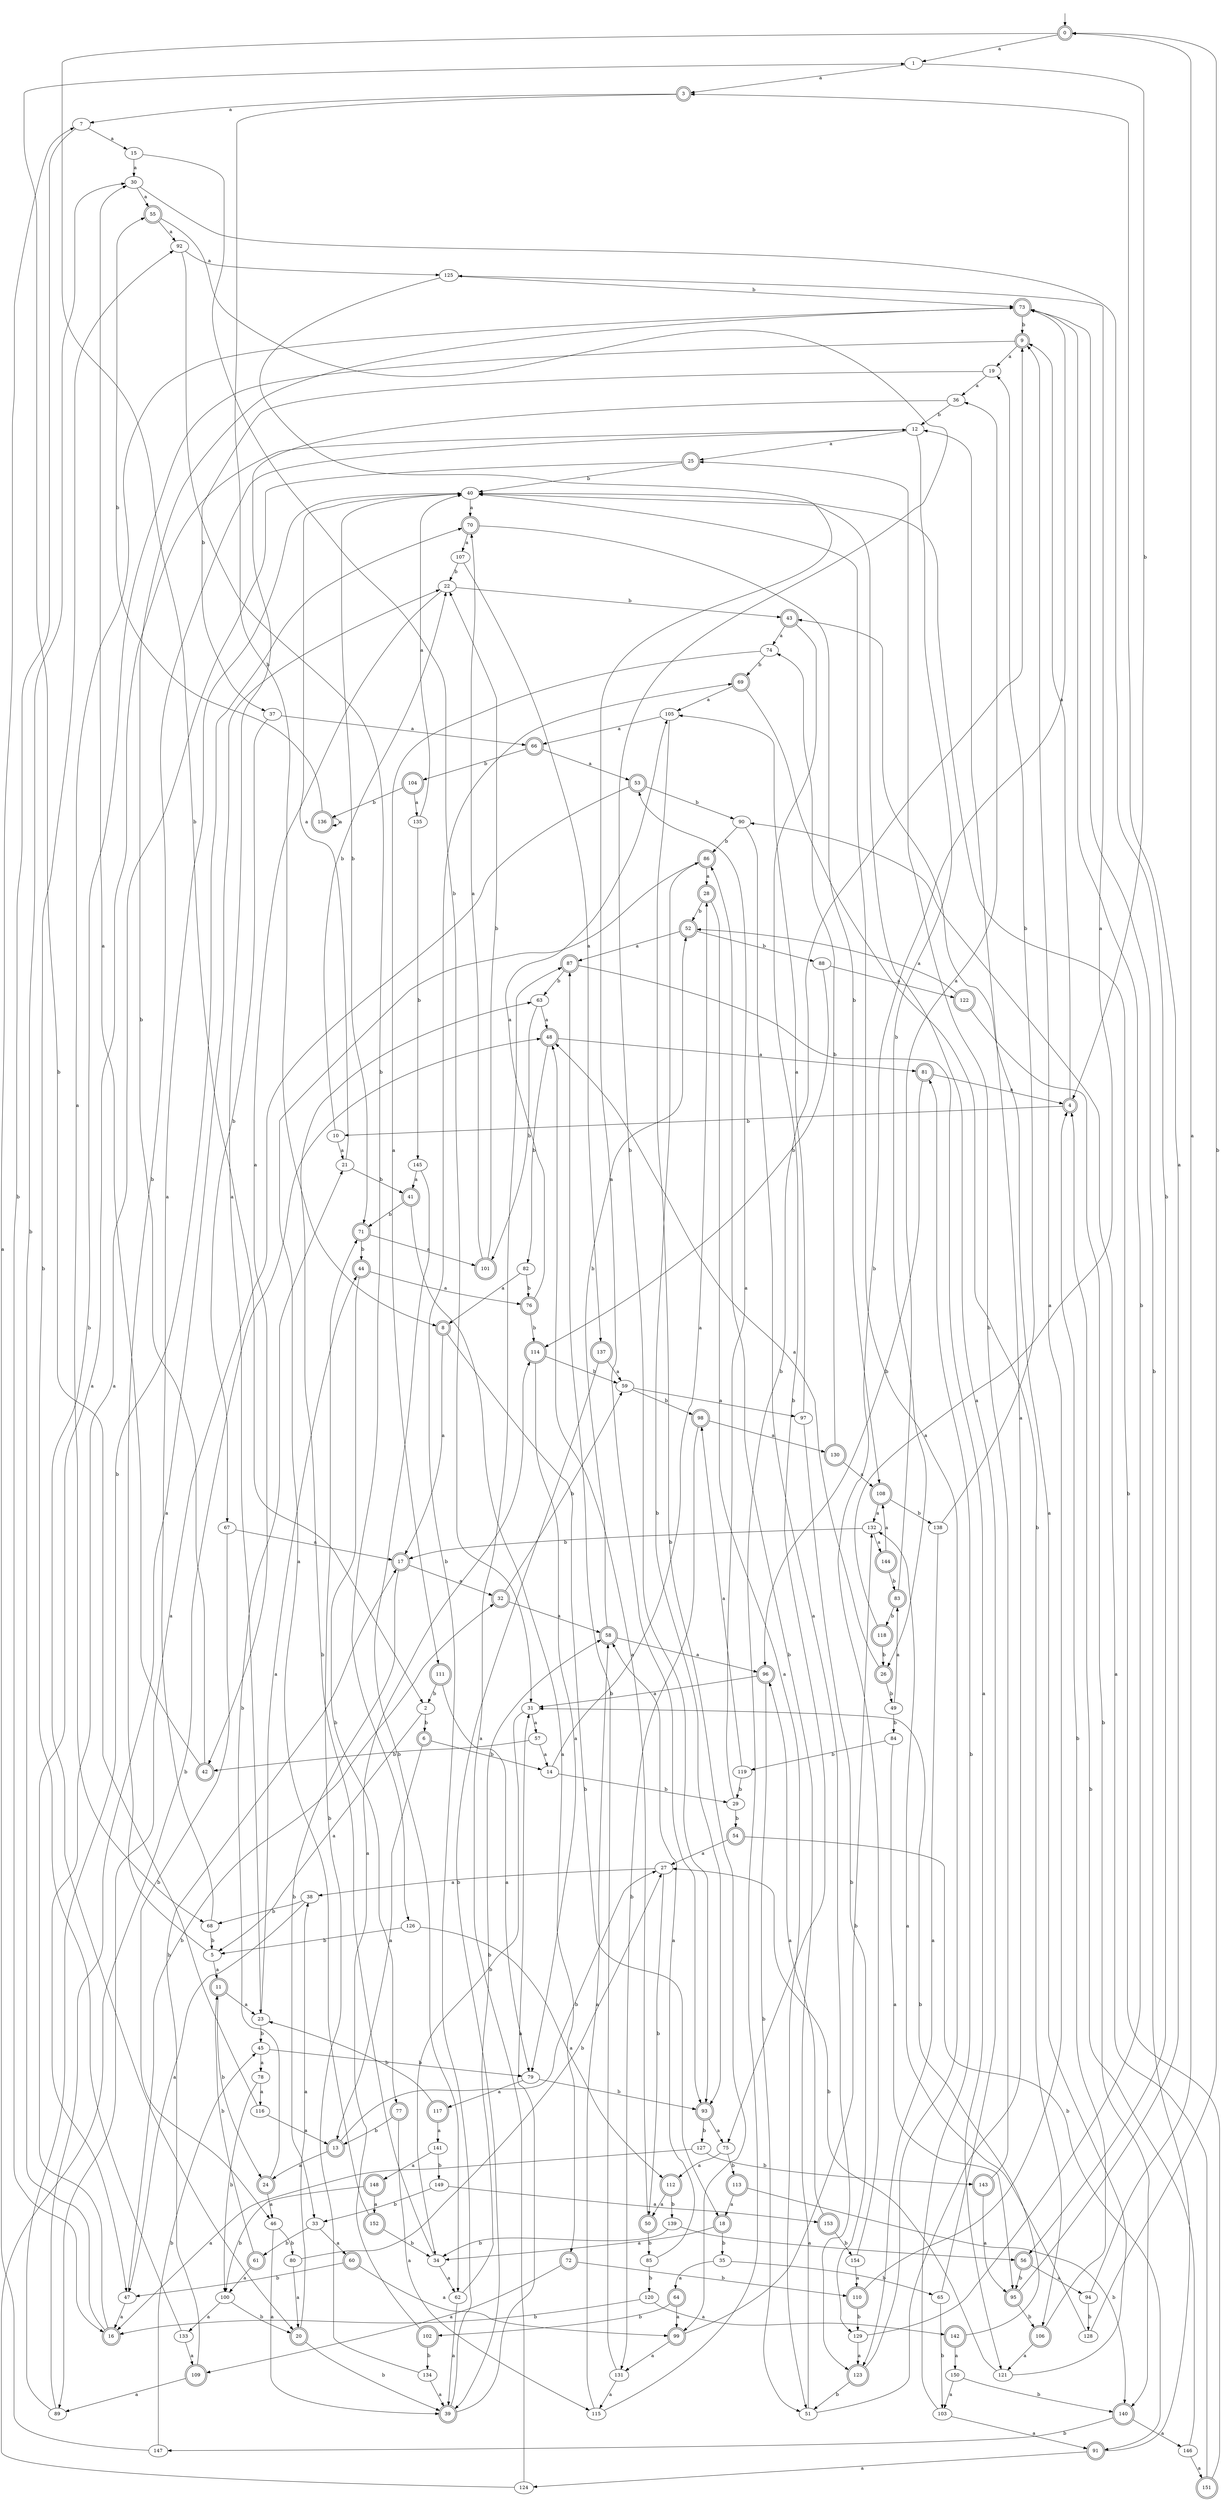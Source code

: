 digraph RandomDFA {
  __start0 [label="", shape=none];
  __start0 -> 0 [label=""];
  0 [shape=circle] [shape=doublecircle]
  0 -> 1 [label="a"]
  0 -> 2 [label="b"]
  1
  1 -> 3 [label="a"]
  1 -> 4 [label="b"]
  2
  2 -> 5 [label="a"]
  2 -> 6 [label="b"]
  3 [shape=doublecircle]
  3 -> 7 [label="a"]
  3 -> 8 [label="b"]
  4 [shape=doublecircle]
  4 -> 9 [label="a"]
  4 -> 10 [label="b"]
  5
  5 -> 11 [label="a"]
  5 -> 12 [label="b"]
  6 [shape=doublecircle]
  6 -> 13 [label="a"]
  6 -> 14 [label="b"]
  7
  7 -> 15 [label="a"]
  7 -> 16 [label="b"]
  8 [shape=doublecircle]
  8 -> 17 [label="a"]
  8 -> 18 [label="b"]
  9 [shape=doublecircle]
  9 -> 19 [label="a"]
  9 -> 20 [label="b"]
  10
  10 -> 21 [label="a"]
  10 -> 22 [label="b"]
  11 [shape=doublecircle]
  11 -> 23 [label="a"]
  11 -> 24 [label="b"]
  12
  12 -> 25 [label="a"]
  12 -> 26 [label="b"]
  13 [shape=doublecircle]
  13 -> 24 [label="a"]
  13 -> 27 [label="b"]
  14
  14 -> 28 [label="a"]
  14 -> 29 [label="b"]
  15
  15 -> 30 [label="a"]
  15 -> 31 [label="b"]
  16 [shape=doublecircle]
  16 -> 12 [label="a"]
  16 -> 30 [label="b"]
  17 [shape=doublecircle]
  17 -> 32 [label="a"]
  17 -> 33 [label="b"]
  18 [shape=doublecircle]
  18 -> 34 [label="a"]
  18 -> 35 [label="b"]
  19
  19 -> 36 [label="a"]
  19 -> 37 [label="b"]
  20 [shape=doublecircle]
  20 -> 38 [label="a"]
  20 -> 39 [label="b"]
  21
  21 -> 40 [label="a"]
  21 -> 41 [label="b"]
  22
  22 -> 42 [label="a"]
  22 -> 43 [label="b"]
  23
  23 -> 44 [label="a"]
  23 -> 45 [label="b"]
  24 [shape=doublecircle]
  24 -> 46 [label="a"]
  24 -> 21 [label="b"]
  25 [shape=doublecircle]
  25 -> 47 [label="a"]
  25 -> 40 [label="b"]
  26 [shape=doublecircle]
  26 -> 48 [label="a"]
  26 -> 49 [label="b"]
  27
  27 -> 38 [label="a"]
  27 -> 50 [label="b"]
  28 [shape=doublecircle]
  28 -> 51 [label="a"]
  28 -> 52 [label="b"]
  29
  29 -> 53 [label="a"]
  29 -> 54 [label="b"]
  30
  30 -> 55 [label="a"]
  30 -> 56 [label="b"]
  31
  31 -> 57 [label="a"]
  31 -> 34 [label="b"]
  32 [shape=doublecircle]
  32 -> 58 [label="a"]
  32 -> 59 [label="b"]
  33
  33 -> 60 [label="a"]
  33 -> 61 [label="b"]
  34
  34 -> 62 [label="a"]
  34 -> 63 [label="b"]
  35
  35 -> 64 [label="a"]
  35 -> 65 [label="b"]
  36
  36 -> 23 [label="a"]
  36 -> 12 [label="b"]
  37
  37 -> 66 [label="a"]
  37 -> 67 [label="b"]
  38
  38 -> 47 [label="a"]
  38 -> 68 [label="b"]
  39 [shape=doublecircle]
  39 -> 31 [label="a"]
  39 -> 69 [label="b"]
  40
  40 -> 70 [label="a"]
  40 -> 71 [label="b"]
  41 [shape=doublecircle]
  41 -> 72 [label="a"]
  41 -> 71 [label="b"]
  42 [shape=doublecircle]
  42 -> 30 [label="a"]
  42 -> 73 [label="b"]
  43 [shape=doublecircle]
  43 -> 74 [label="a"]
  43 -> 75 [label="b"]
  44 [shape=doublecircle]
  44 -> 76 [label="a"]
  44 -> 77 [label="b"]
  45
  45 -> 78 [label="a"]
  45 -> 79 [label="b"]
  46
  46 -> 39 [label="a"]
  46 -> 80 [label="b"]
  47
  47 -> 16 [label="a"]
  47 -> 32 [label="b"]
  48 [shape=doublecircle]
  48 -> 81 [label="a"]
  48 -> 82 [label="b"]
  49
  49 -> 83 [label="a"]
  49 -> 84 [label="b"]
  50 [shape=doublecircle]
  50 -> 48 [label="a"]
  50 -> 85 [label="b"]
  51
  51 -> 12 [label="a"]
  51 -> 86 [label="b"]
  52 [shape=doublecircle]
  52 -> 87 [label="a"]
  52 -> 88 [label="b"]
  53 [shape=doublecircle]
  53 -> 89 [label="a"]
  53 -> 90 [label="b"]
  54 [shape=doublecircle]
  54 -> 27 [label="a"]
  54 -> 91 [label="b"]
  55 [shape=doublecircle]
  55 -> 92 [label="a"]
  55 -> 93 [label="b"]
  56 [shape=doublecircle]
  56 -> 94 [label="a"]
  56 -> 95 [label="b"]
  57
  57 -> 14 [label="a"]
  57 -> 42 [label="b"]
  58 [shape=doublecircle]
  58 -> 96 [label="a"]
  58 -> 52 [label="b"]
  59
  59 -> 97 [label="a"]
  59 -> 98 [label="b"]
  60 [shape=doublecircle]
  60 -> 99 [label="a"]
  60 -> 47 [label="b"]
  61 [shape=doublecircle]
  61 -> 100 [label="a"]
  61 -> 11 [label="b"]
  62
  62 -> 39 [label="a"]
  62 -> 58 [label="b"]
  63
  63 -> 48 [label="a"]
  63 -> 101 [label="b"]
  64 [shape=doublecircle]
  64 -> 99 [label="a"]
  64 -> 102 [label="b"]
  65
  65 -> 40 [label="a"]
  65 -> 103 [label="b"]
  66 [shape=doublecircle]
  66 -> 53 [label="a"]
  66 -> 104 [label="b"]
  67
  67 -> 17 [label="a"]
  67 -> 46 [label="b"]
  68
  68 -> 40 [label="a"]
  68 -> 5 [label="b"]
  69 [shape=doublecircle]
  69 -> 105 [label="a"]
  69 -> 106 [label="b"]
  70 [shape=doublecircle]
  70 -> 107 [label="a"]
  70 -> 108 [label="b"]
  71 [shape=doublecircle]
  71 -> 101 [label="a"]
  71 -> 44 [label="b"]
  72 [shape=doublecircle]
  72 -> 109 [label="a"]
  72 -> 110 [label="b"]
  73 [shape=doublecircle]
  73 -> 68 [label="a"]
  73 -> 9 [label="b"]
  74
  74 -> 111 [label="a"]
  74 -> 69 [label="b"]
  75
  75 -> 112 [label="a"]
  75 -> 113 [label="b"]
  76 [shape=doublecircle]
  76 -> 105 [label="a"]
  76 -> 114 [label="b"]
  77 [shape=doublecircle]
  77 -> 115 [label="a"]
  77 -> 13 [label="b"]
  78
  78 -> 116 [label="a"]
  78 -> 100 [label="b"]
  79
  79 -> 117 [label="a"]
  79 -> 93 [label="b"]
  80
  80 -> 20 [label="a"]
  80 -> 27 [label="b"]
  81 [shape=doublecircle]
  81 -> 4 [label="a"]
  81 -> 96 [label="b"]
  82
  82 -> 8 [label="a"]
  82 -> 76 [label="b"]
  83 [shape=doublecircle]
  83 -> 36 [label="a"]
  83 -> 118 [label="b"]
  84
  84 -> 95 [label="a"]
  84 -> 119 [label="b"]
  85
  85 -> 58 [label="a"]
  85 -> 120 [label="b"]
  86 [shape=doublecircle]
  86 -> 28 [label="a"]
  86 -> 93 [label="b"]
  87 [shape=doublecircle]
  87 -> 121 [label="a"]
  87 -> 63 [label="b"]
  88
  88 -> 122 [label="a"]
  88 -> 114 [label="b"]
  89
  89 -> 22 [label="a"]
  89 -> 70 [label="b"]
  90
  90 -> 123 [label="a"]
  90 -> 86 [label="b"]
  91 [shape=doublecircle]
  91 -> 124 [label="a"]
  91 -> 73 [label="b"]
  92
  92 -> 125 [label="a"]
  92 -> 126 [label="b"]
  93 [shape=doublecircle]
  93 -> 75 [label="a"]
  93 -> 127 [label="b"]
  94
  94 -> 0 [label="a"]
  94 -> 128 [label="b"]
  95 [shape=doublecircle]
  95 -> 3 [label="a"]
  95 -> 106 [label="b"]
  96 [shape=doublecircle]
  96 -> 31 [label="a"]
  96 -> 51 [label="b"]
  97
  97 -> 105 [label="a"]
  97 -> 129 [label="b"]
  98 [shape=doublecircle]
  98 -> 130 [label="a"]
  98 -> 131 [label="b"]
  99 [shape=doublecircle]
  99 -> 131 [label="a"]
  99 -> 132 [label="b"]
  100
  100 -> 133 [label="a"]
  100 -> 20 [label="b"]
  101 [shape=doublecircle]
  101 -> 70 [label="a"]
  101 -> 22 [label="b"]
  102 [shape=doublecircle]
  102 -> 114 [label="a"]
  102 -> 134 [label="b"]
  103
  103 -> 91 [label="a"]
  103 -> 81 [label="b"]
  104 [shape=doublecircle]
  104 -> 135 [label="a"]
  104 -> 136 [label="b"]
  105
  105 -> 66 [label="a"]
  105 -> 99 [label="b"]
  106 [shape=doublecircle]
  106 -> 121 [label="a"]
  106 -> 4 [label="b"]
  107
  107 -> 137 [label="a"]
  107 -> 22 [label="b"]
  108 [shape=doublecircle]
  108 -> 132 [label="a"]
  108 -> 138 [label="b"]
  109 [shape=doublecircle]
  109 -> 89 [label="a"]
  109 -> 17 [label="b"]
  110 [shape=doublecircle]
  110 -> 9 [label="a"]
  110 -> 129 [label="b"]
  111 [shape=doublecircle]
  111 -> 79 [label="a"]
  111 -> 2 [label="b"]
  112 [shape=doublecircle]
  112 -> 50 [label="a"]
  112 -> 139 [label="b"]
  113 [shape=doublecircle]
  113 -> 18 [label="a"]
  113 -> 140 [label="b"]
  114 [shape=doublecircle]
  114 -> 79 [label="a"]
  114 -> 59 [label="b"]
  115
  115 -> 58 [label="a"]
  115 -> 9 [label="b"]
  116
  116 -> 13 [label="a"]
  116 -> 1 [label="b"]
  117 [shape=doublecircle]
  117 -> 141 [label="a"]
  117 -> 23 [label="b"]
  118 [shape=doublecircle]
  118 -> 125 [label="a"]
  118 -> 26 [label="b"]
  119
  119 -> 98 [label="a"]
  119 -> 29 [label="b"]
  120
  120 -> 142 [label="a"]
  120 -> 16 [label="b"]
  121
  121 -> 43 [label="a"]
  121 -> 27 [label="b"]
  122 [shape=doublecircle]
  122 -> 52 [label="a"]
  122 -> 140 [label="b"]
  123 [shape=doublecircle]
  123 -> 40 [label="a"]
  123 -> 51 [label="b"]
  124
  124 -> 87 [label="a"]
  124 -> 48 [label="b"]
  125
  125 -> 93 [label="a"]
  125 -> 73 [label="b"]
  126
  126 -> 112 [label="a"]
  126 -> 5 [label="b"]
  127
  127 -> 16 [label="a"]
  127 -> 143 [label="b"]
  128
  128 -> 132 [label="a"]
  128 -> 0 [label="b"]
  129
  129 -> 123 [label="a"]
  129 -> 73 [label="b"]
  130 [shape=doublecircle]
  130 -> 108 [label="a"]
  130 -> 74 [label="b"]
  131
  131 -> 115 [label="a"]
  131 -> 87 [label="b"]
  132
  132 -> 144 [label="a"]
  132 -> 17 [label="b"]
  133
  133 -> 109 [label="a"]
  133 -> 92 [label="b"]
  134
  134 -> 39 [label="a"]
  134 -> 71 [label="b"]
  135
  135 -> 40 [label="a"]
  135 -> 145 [label="b"]
  136 [shape=doublecircle]
  136 -> 136 [label="a"]
  136 -> 55 [label="b"]
  137 [shape=doublecircle]
  137 -> 59 [label="a"]
  137 -> 39 [label="b"]
  138
  138 -> 123 [label="a"]
  138 -> 19 [label="b"]
  139
  139 -> 56 [label="a"]
  139 -> 34 [label="b"]
  140 [shape=doublecircle]
  140 -> 146 [label="a"]
  140 -> 147 [label="b"]
  141
  141 -> 148 [label="a"]
  141 -> 149 [label="b"]
  142 [shape=doublecircle]
  142 -> 150 [label="a"]
  142 -> 31 [label="b"]
  143 [shape=doublecircle]
  143 -> 95 [label="a"]
  143 -> 25 [label="b"]
  144 [shape=doublecircle]
  144 -> 108 [label="a"]
  144 -> 83 [label="b"]
  145
  145 -> 41 [label="a"]
  145 -> 62 [label="b"]
  146
  146 -> 151 [label="a"]
  146 -> 4 [label="b"]
  147
  147 -> 7 [label="a"]
  147 -> 45 [label="b"]
  148 [shape=doublecircle]
  148 -> 152 [label="a"]
  148 -> 100 [label="b"]
  149
  149 -> 153 [label="a"]
  149 -> 33 [label="b"]
  150
  150 -> 103 [label="a"]
  150 -> 140 [label="b"]
  151 [shape=doublecircle]
  151 -> 90 [label="a"]
  151 -> 40 [label="b"]
  152 [shape=doublecircle]
  152 -> 86 [label="a"]
  152 -> 34 [label="b"]
  153 [shape=doublecircle]
  153 -> 96 [label="a"]
  153 -> 154 [label="b"]
  154
  154 -> 110 [label="a"]
  154 -> 73 [label="b"]
}
